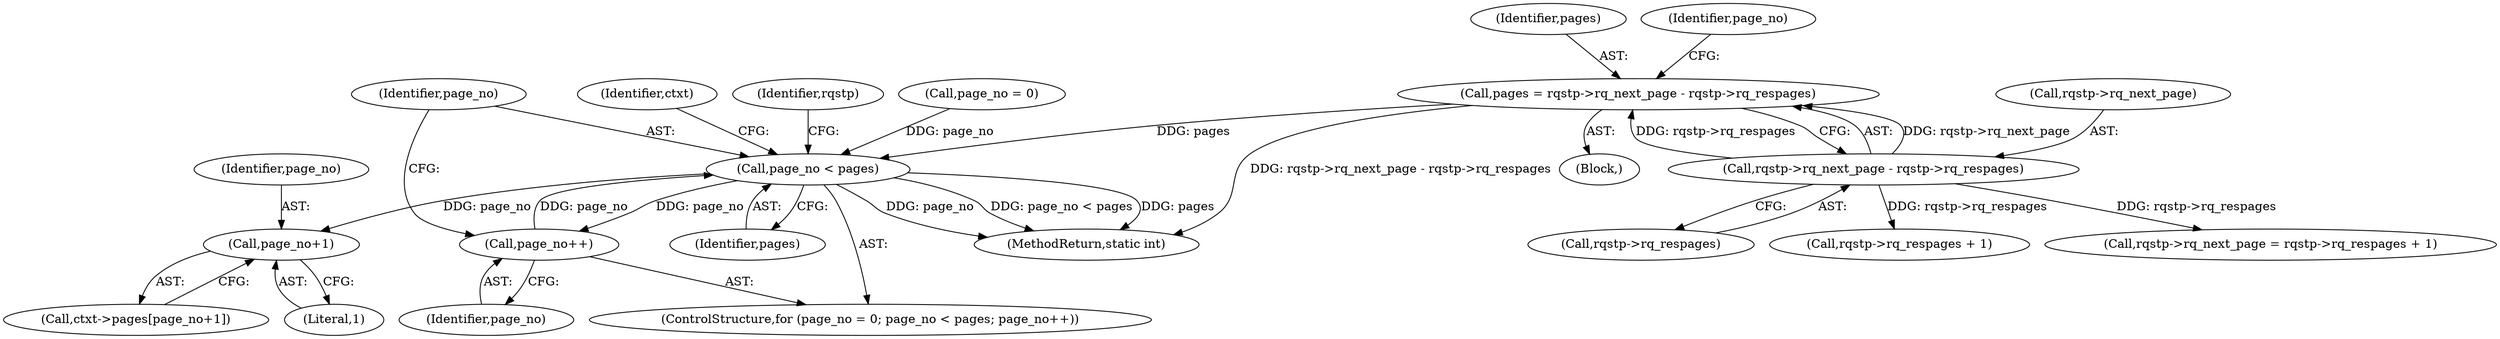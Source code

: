 digraph "1_linux_c70422f760c120480fee4de6c38804c72aa26bc1_32@integer" {
"1000319" [label="(Call,pages = rqstp->rq_next_page - rqstp->rq_respages)"];
"1000321" [label="(Call,rqstp->rq_next_page - rqstp->rq_respages)"];
"1000332" [label="(Call,page_no < pages)"];
"1000335" [label="(Call,page_no++)"];
"1000343" [label="(Call,page_no+1)"];
"1000334" [label="(Identifier,pages)"];
"1000341" [label="(Identifier,ctxt)"];
"1000335" [label="(Call,page_no++)"];
"1000322" [label="(Call,rqstp->rq_next_page)"];
"1000321" [label="(Call,rqstp->rq_next_page - rqstp->rq_respages)"];
"1000336" [label="(Identifier,page_no)"];
"1000339" [label="(Call,ctxt->pages[page_no+1])"];
"1000325" [label="(Call,rqstp->rq_respages)"];
"1000320" [label="(Identifier,pages)"];
"1000345" [label="(Literal,1)"];
"1000328" [label="(ControlStructure,for (page_no = 0; page_no < pages; page_no++))"];
"1000333" [label="(Identifier,page_no)"];
"1000366" [label="(Call,rqstp->rq_respages + 1)"];
"1000364" [label="(Identifier,rqstp)"];
"1000332" [label="(Call,page_no < pages)"];
"1000344" [label="(Identifier,page_no)"];
"1000329" [label="(Call,page_no = 0)"];
"1000330" [label="(Identifier,page_no)"];
"1000319" [label="(Call,pages = rqstp->rq_next_page - rqstp->rq_respages)"];
"1000343" [label="(Call,page_no+1)"];
"1000112" [label="(Block,)"];
"1000460" [label="(MethodReturn,static int)"];
"1000362" [label="(Call,rqstp->rq_next_page = rqstp->rq_respages + 1)"];
"1000319" -> "1000112"  [label="AST: "];
"1000319" -> "1000321"  [label="CFG: "];
"1000320" -> "1000319"  [label="AST: "];
"1000321" -> "1000319"  [label="AST: "];
"1000330" -> "1000319"  [label="CFG: "];
"1000319" -> "1000460"  [label="DDG: rqstp->rq_next_page - rqstp->rq_respages"];
"1000321" -> "1000319"  [label="DDG: rqstp->rq_next_page"];
"1000321" -> "1000319"  [label="DDG: rqstp->rq_respages"];
"1000319" -> "1000332"  [label="DDG: pages"];
"1000321" -> "1000325"  [label="CFG: "];
"1000322" -> "1000321"  [label="AST: "];
"1000325" -> "1000321"  [label="AST: "];
"1000321" -> "1000362"  [label="DDG: rqstp->rq_respages"];
"1000321" -> "1000366"  [label="DDG: rqstp->rq_respages"];
"1000332" -> "1000328"  [label="AST: "];
"1000332" -> "1000334"  [label="CFG: "];
"1000333" -> "1000332"  [label="AST: "];
"1000334" -> "1000332"  [label="AST: "];
"1000341" -> "1000332"  [label="CFG: "];
"1000364" -> "1000332"  [label="CFG: "];
"1000332" -> "1000460"  [label="DDG: pages"];
"1000332" -> "1000460"  [label="DDG: page_no"];
"1000332" -> "1000460"  [label="DDG: page_no < pages"];
"1000335" -> "1000332"  [label="DDG: page_no"];
"1000329" -> "1000332"  [label="DDG: page_no"];
"1000332" -> "1000335"  [label="DDG: page_no"];
"1000332" -> "1000343"  [label="DDG: page_no"];
"1000335" -> "1000328"  [label="AST: "];
"1000335" -> "1000336"  [label="CFG: "];
"1000336" -> "1000335"  [label="AST: "];
"1000333" -> "1000335"  [label="CFG: "];
"1000343" -> "1000339"  [label="AST: "];
"1000343" -> "1000345"  [label="CFG: "];
"1000344" -> "1000343"  [label="AST: "];
"1000345" -> "1000343"  [label="AST: "];
"1000339" -> "1000343"  [label="CFG: "];
}
